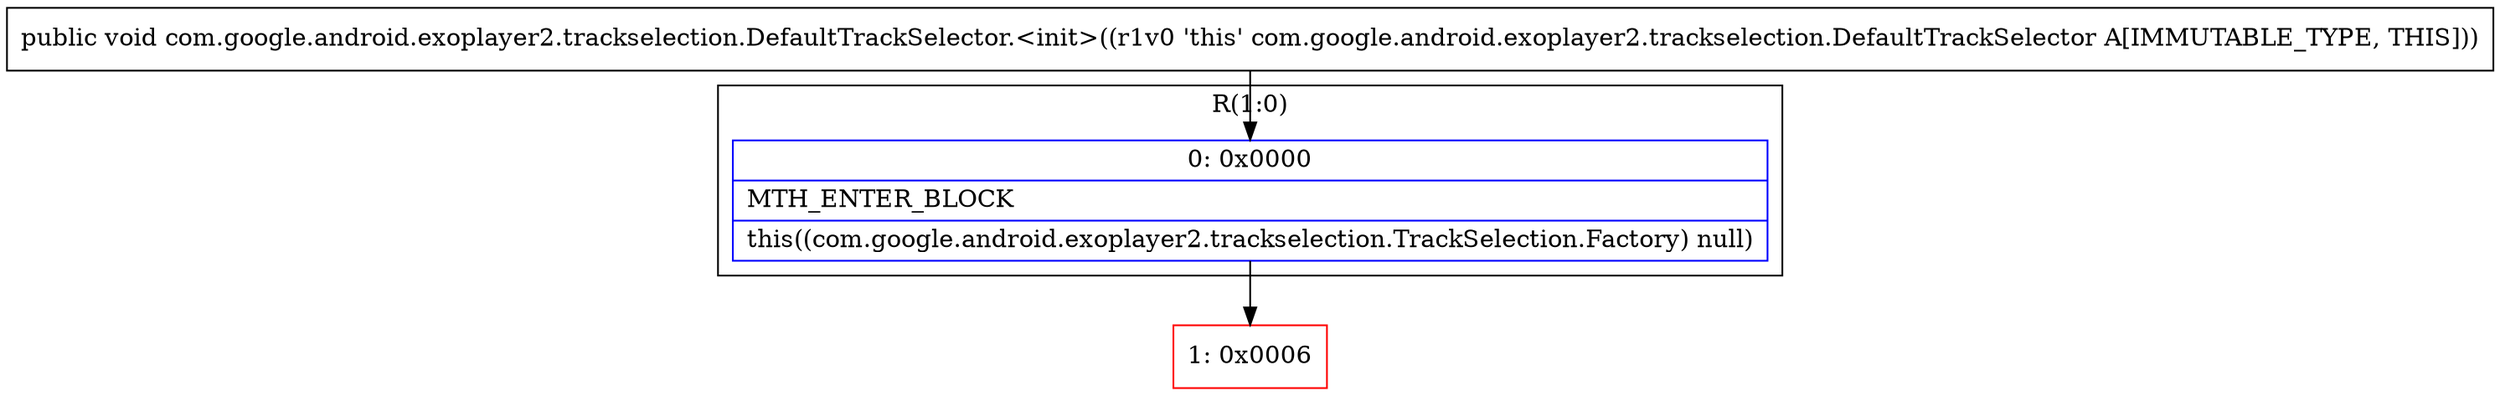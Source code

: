 digraph "CFG forcom.google.android.exoplayer2.trackselection.DefaultTrackSelector.\<init\>()V" {
subgraph cluster_Region_765756151 {
label = "R(1:0)";
node [shape=record,color=blue];
Node_0 [shape=record,label="{0\:\ 0x0000|MTH_ENTER_BLOCK\l|this((com.google.android.exoplayer2.trackselection.TrackSelection.Factory) null)\l}"];
}
Node_1 [shape=record,color=red,label="{1\:\ 0x0006}"];
MethodNode[shape=record,label="{public void com.google.android.exoplayer2.trackselection.DefaultTrackSelector.\<init\>((r1v0 'this' com.google.android.exoplayer2.trackselection.DefaultTrackSelector A[IMMUTABLE_TYPE, THIS])) }"];
MethodNode -> Node_0;
Node_0 -> Node_1;
}

